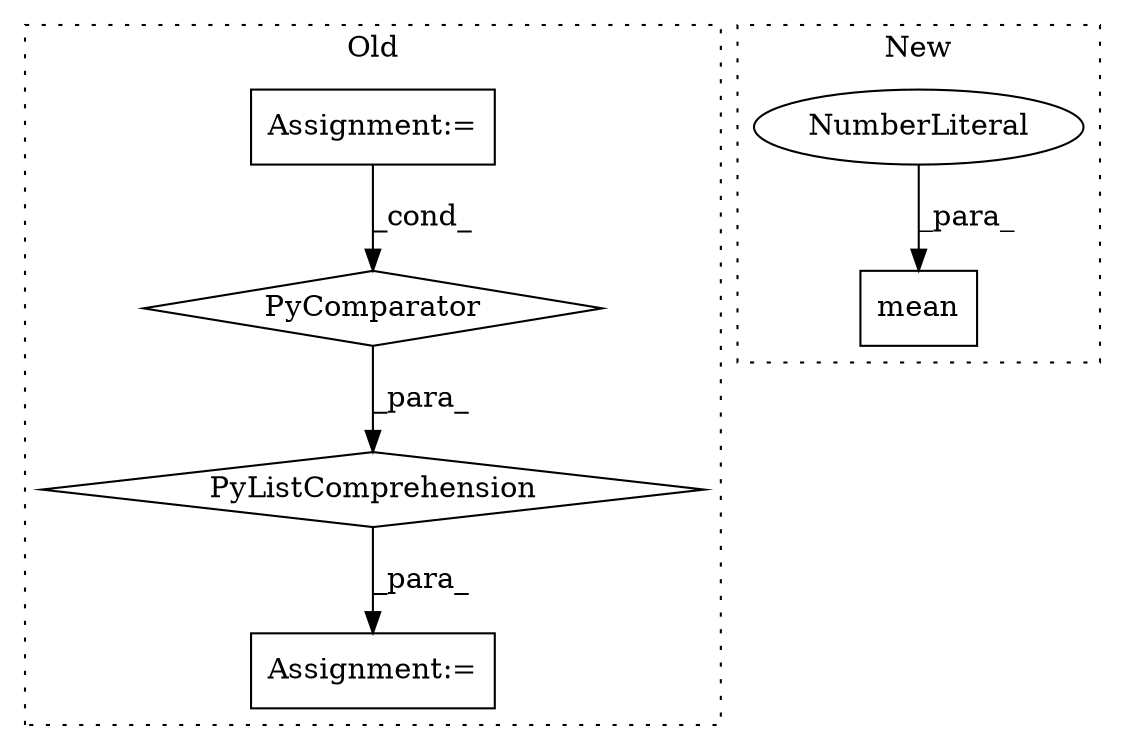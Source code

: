 digraph G {
subgraph cluster0 {
1 [label="PyListComprehension" a="109" s="1576" l="157" shape="diamond"];
3 [label="Assignment:=" a="7" s="1688" l="37" shape="box"];
4 [label="PyComparator" a="113" s="1688" l="37" shape="diamond"];
6 [label="Assignment:=" a="7" s="1759" l="1" shape="box"];
label = "Old";
style="dotted";
}
subgraph cluster1 {
2 [label="mean" a="32" s="1502,1523" l="5,1" shape="box"];
5 [label="NumberLiteral" a="34" s="1522" l="1" shape="ellipse"];
label = "New";
style="dotted";
}
1 -> 6 [label="_para_"];
3 -> 4 [label="_cond_"];
4 -> 1 [label="_para_"];
5 -> 2 [label="_para_"];
}